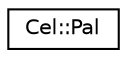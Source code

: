 digraph G
{
  edge [fontname="Helvetica",fontsize="10",labelfontname="Helvetica",labelfontsize="10"];
  node [fontname="Helvetica",fontsize="10",shape=record];
  rankdir="LR";
  Node1 [label="Cel::Pal",height=0.2,width=0.4,color="black", fillcolor="white", style="filled",URL="$class_cel_1_1_pal.html"];
}
